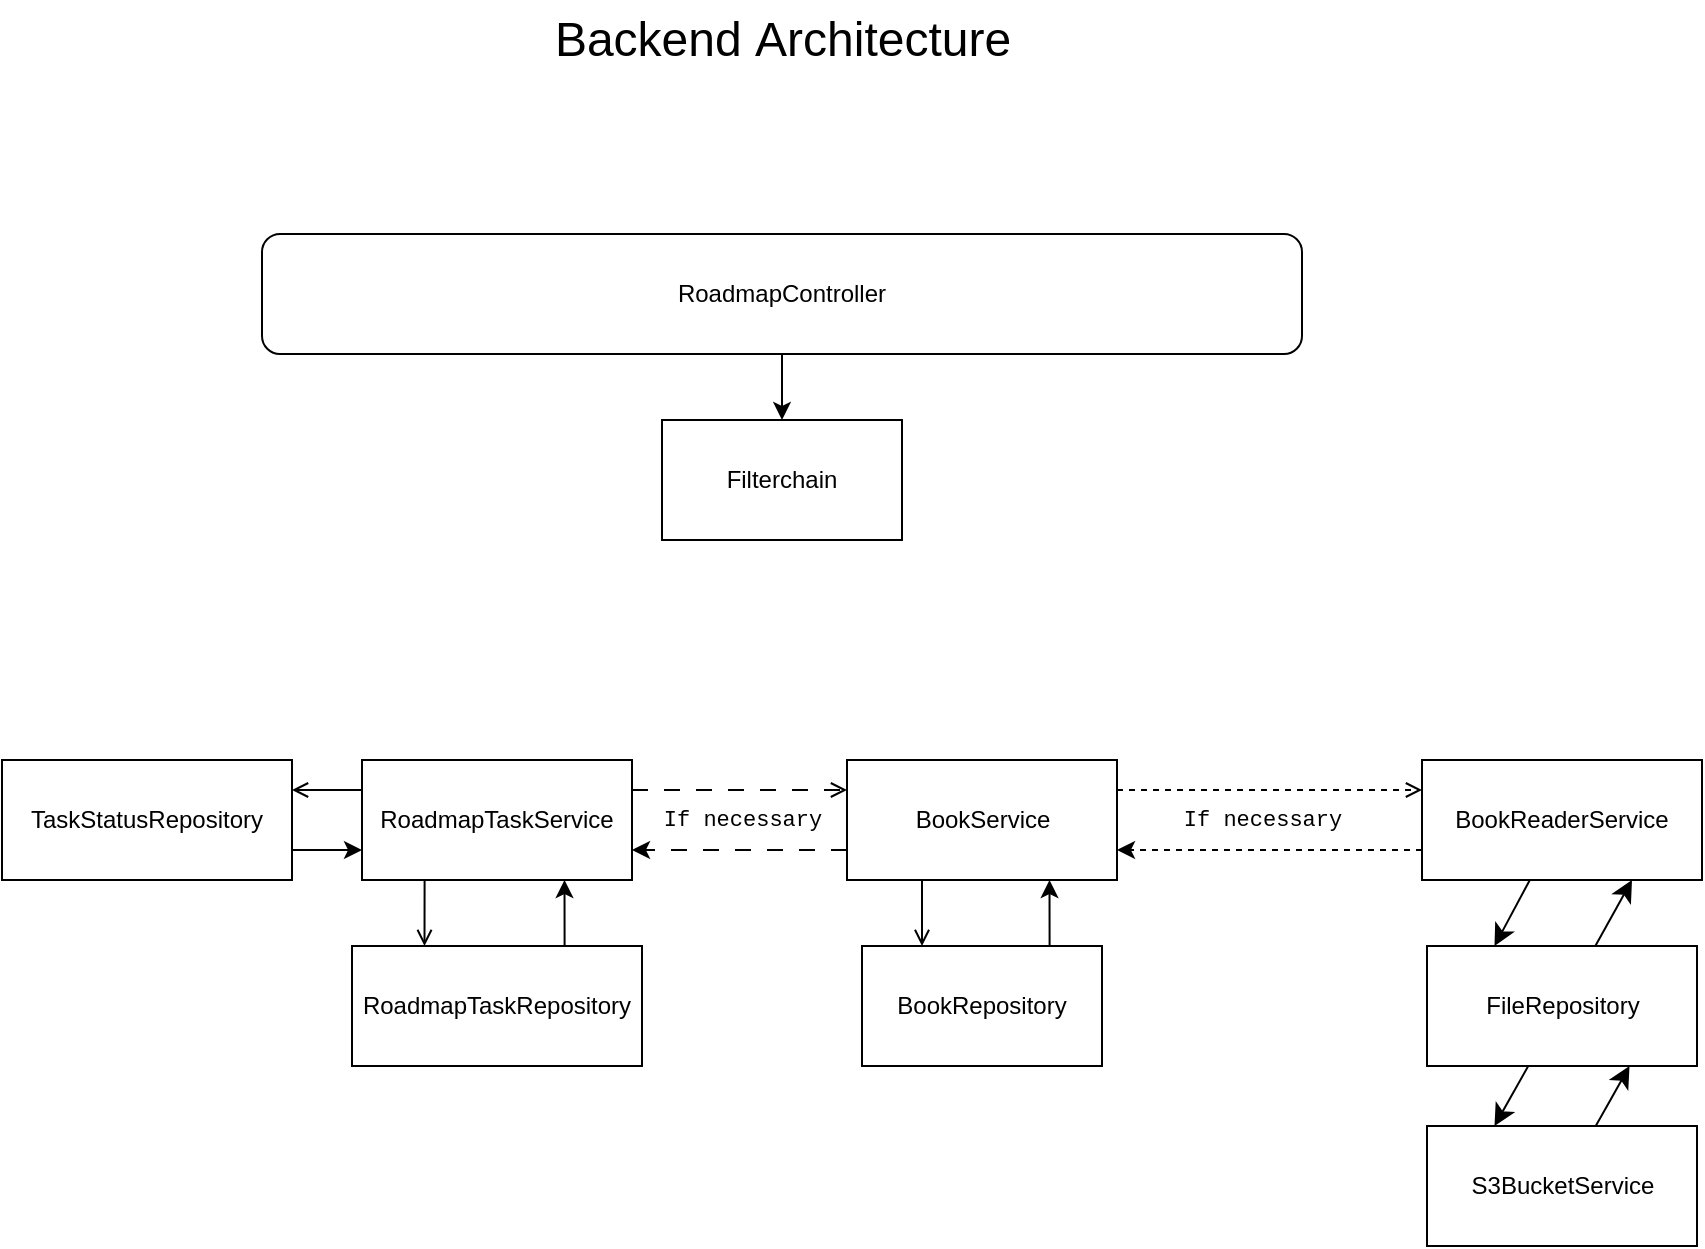 <mxfile version="24.7.12" pages="2">
  <diagram name="Страница — 1" id="7qczHhH6JkZ31Ca4RmtT">
    <mxGraphModel dx="2086" dy="662" grid="1" gridSize="10" guides="1" tooltips="1" connect="1" arrows="1" fold="1" page="1" pageScale="1" pageWidth="827" pageHeight="1169" math="0" shadow="0">
      <root>
        <mxCell id="0" />
        <mxCell id="1" parent="0" />
        <mxCell id="q1MNmd7Zdj2-ToPpEwLU-2" style="edgeStyle=orthogonalEdgeStyle;rounded=0;orthogonalLoop=1;jettySize=auto;html=1;" edge="1" parent="1" source="SKn-gwGTb66ZYDygB59r-1" target="q1MNmd7Zdj2-ToPpEwLU-1">
          <mxGeometry relative="1" as="geometry" />
        </mxCell>
        <mxCell id="SKn-gwGTb66ZYDygB59r-1" value="RoadmapController" style="rounded=1;whiteSpace=wrap;html=1;" parent="1" vertex="1">
          <mxGeometry x="-250" y="147" width="520" height="60" as="geometry" />
        </mxCell>
        <mxCell id="SKn-gwGTb66ZYDygB59r-2" value="&lt;font style=&quot;font-size: 24px;&quot;&gt;Backend&amp;nbsp;&lt;span style=&quot;background-color: initial;&quot;&gt;Architecture&lt;/span&gt;&lt;/font&gt;" style="text;html=1;align=center;verticalAlign=middle;resizable=0;points=[];autosize=1;strokeColor=none;fillColor=none;" parent="1" vertex="1">
          <mxGeometry x="-115" y="30" width="250" height="40" as="geometry" />
        </mxCell>
        <mxCell id="SKn-gwGTb66ZYDygB59r-28" style="edgeStyle=orthogonalEdgeStyle;rounded=0;orthogonalLoop=1;jettySize=auto;html=1;entryX=1;entryY=0.25;entryDx=0;entryDy=0;exitX=0;exitY=0.25;exitDx=0;exitDy=0;endArrow=open;endFill=0;" parent="1" source="SKn-gwGTb66ZYDygB59r-12" target="SKn-gwGTb66ZYDygB59r-27" edge="1">
          <mxGeometry relative="1" as="geometry" />
        </mxCell>
        <mxCell id="SKn-gwGTb66ZYDygB59r-29" style="edgeStyle=orthogonalEdgeStyle;rounded=0;orthogonalLoop=1;jettySize=auto;html=1;dashed=1;dashPattern=8 8;endArrow=open;endFill=0;exitX=1;exitY=0.25;exitDx=0;exitDy=0;entryX=0;entryY=0.25;entryDx=0;entryDy=0;" parent="1" source="SKn-gwGTb66ZYDygB59r-12" target="SKn-gwGTb66ZYDygB59r-21" edge="1">
          <mxGeometry relative="1" as="geometry" />
        </mxCell>
        <mxCell id="SKn-gwGTb66ZYDygB59r-41" value="If necessary" style="edgeLabel;html=1;align=center;verticalAlign=middle;resizable=0;points=[];fontStyle=0;fontFamily=Courier New;" parent="SKn-gwGTb66ZYDygB59r-29" vertex="1" connectable="0">
          <mxGeometry x="-0.103" y="2" relative="1" as="geometry">
            <mxPoint x="7" y="17" as="offset" />
          </mxGeometry>
        </mxCell>
        <mxCell id="SKn-gwGTb66ZYDygB59r-34" style="edgeStyle=orthogonalEdgeStyle;rounded=0;orthogonalLoop=1;jettySize=auto;html=1;entryX=0.25;entryY=0;entryDx=0;entryDy=0;exitX=0.25;exitY=1;exitDx=0;exitDy=0;endArrow=open;endFill=0;" parent="1" source="SKn-gwGTb66ZYDygB59r-12" target="SKn-gwGTb66ZYDygB59r-16" edge="1">
          <mxGeometry relative="1" as="geometry" />
        </mxCell>
        <mxCell id="SKn-gwGTb66ZYDygB59r-12" value="RoadmapTaskService" style="rounded=0;whiteSpace=wrap;html=1;" parent="1" vertex="1">
          <mxGeometry x="-200" y="410" width="135" height="60" as="geometry" />
        </mxCell>
        <mxCell id="SKn-gwGTb66ZYDygB59r-38" style="edgeStyle=orthogonalEdgeStyle;rounded=0;orthogonalLoop=1;jettySize=auto;html=1;entryX=1;entryY=0.75;entryDx=0;entryDy=0;exitX=0;exitY=0.75;exitDx=0;exitDy=0;dashed=1;" parent="1" source="SKn-gwGTb66ZYDygB59r-13" target="SKn-gwGTb66ZYDygB59r-21" edge="1">
          <mxGeometry relative="1" as="geometry" />
        </mxCell>
        <mxCell id="Wfcfq7gF8sq2IdlVkqxE-4" style="edgeStyle=none;curved=1;rounded=0;orthogonalLoop=1;jettySize=auto;html=1;entryX=0.25;entryY=0;entryDx=0;entryDy=0;fontSize=12;startSize=8;endSize=8;" parent="1" source="SKn-gwGTb66ZYDygB59r-13" target="Wfcfq7gF8sq2IdlVkqxE-1" edge="1">
          <mxGeometry relative="1" as="geometry" />
        </mxCell>
        <mxCell id="SKn-gwGTb66ZYDygB59r-13" value="BookReaderService" style="rounded=0;whiteSpace=wrap;html=1;" parent="1" vertex="1">
          <mxGeometry x="330" y="410" width="140" height="60" as="geometry" />
        </mxCell>
        <mxCell id="Wfcfq7gF8sq2IdlVkqxE-6" style="edgeStyle=none;curved=1;rounded=0;orthogonalLoop=1;jettySize=auto;html=1;entryX=0.75;entryY=1;entryDx=0;entryDy=0;fontSize=12;startSize=8;endSize=8;" parent="1" source="SKn-gwGTb66ZYDygB59r-14" target="Wfcfq7gF8sq2IdlVkqxE-1" edge="1">
          <mxGeometry relative="1" as="geometry" />
        </mxCell>
        <mxCell id="SKn-gwGTb66ZYDygB59r-14" value="S3BucketService" style="rounded=0;whiteSpace=wrap;html=1;" parent="1" vertex="1">
          <mxGeometry x="332.5" y="593" width="135" height="60" as="geometry" />
        </mxCell>
        <mxCell id="SKn-gwGTb66ZYDygB59r-35" style="edgeStyle=orthogonalEdgeStyle;rounded=0;orthogonalLoop=1;jettySize=auto;html=1;entryX=0.75;entryY=1;entryDx=0;entryDy=0;exitX=0.75;exitY=0;exitDx=0;exitDy=0;" parent="1" source="SKn-gwGTb66ZYDygB59r-16" target="SKn-gwGTb66ZYDygB59r-12" edge="1">
          <mxGeometry relative="1" as="geometry" />
        </mxCell>
        <mxCell id="SKn-gwGTb66ZYDygB59r-16" value="RoadmapTaskRepository" style="rounded=0;whiteSpace=wrap;html=1;" parent="1" vertex="1">
          <mxGeometry x="-205" y="503" width="145" height="60" as="geometry" />
        </mxCell>
        <mxCell id="SKn-gwGTb66ZYDygB59r-32" style="edgeStyle=orthogonalEdgeStyle;rounded=0;orthogonalLoop=1;jettySize=auto;html=1;entryX=0.75;entryY=1;entryDx=0;entryDy=0;exitX=0.75;exitY=0;exitDx=0;exitDy=0;" parent="1" source="SKn-gwGTb66ZYDygB59r-17" target="SKn-gwGTb66ZYDygB59r-21" edge="1">
          <mxGeometry relative="1" as="geometry" />
        </mxCell>
        <mxCell id="SKn-gwGTb66ZYDygB59r-17" value="BookRepository" style="rounded=0;whiteSpace=wrap;html=1;" parent="1" vertex="1">
          <mxGeometry x="50" y="503" width="120" height="60" as="geometry" />
        </mxCell>
        <mxCell id="SKn-gwGTb66ZYDygB59r-24" style="edgeStyle=orthogonalEdgeStyle;rounded=0;orthogonalLoop=1;jettySize=auto;html=1;entryX=0.25;entryY=0;entryDx=0;entryDy=0;exitX=0.25;exitY=1;exitDx=0;exitDy=0;endArrow=open;endFill=0;" parent="1" source="SKn-gwGTb66ZYDygB59r-21" target="SKn-gwGTb66ZYDygB59r-17" edge="1">
          <mxGeometry relative="1" as="geometry" />
        </mxCell>
        <mxCell id="SKn-gwGTb66ZYDygB59r-30" style="edgeStyle=orthogonalEdgeStyle;rounded=0;orthogonalLoop=1;jettySize=auto;html=1;entryX=1;entryY=0.75;entryDx=0;entryDy=0;exitX=0;exitY=0.75;exitDx=0;exitDy=0;dashed=1;dashPattern=8 8;" parent="1" source="SKn-gwGTb66ZYDygB59r-21" target="SKn-gwGTb66ZYDygB59r-12" edge="1">
          <mxGeometry relative="1" as="geometry" />
        </mxCell>
        <mxCell id="SKn-gwGTb66ZYDygB59r-37" style="edgeStyle=orthogonalEdgeStyle;rounded=0;orthogonalLoop=1;jettySize=auto;html=1;entryX=0;entryY=0.25;entryDx=0;entryDy=0;exitX=1;exitY=0.25;exitDx=0;exitDy=0;dashed=1;endArrow=open;endFill=0;" parent="1" source="SKn-gwGTb66ZYDygB59r-21" target="SKn-gwGTb66ZYDygB59r-13" edge="1">
          <mxGeometry relative="1" as="geometry" />
        </mxCell>
        <mxCell id="SKn-gwGTb66ZYDygB59r-40" value="If necessary" style="edgeLabel;html=1;align=center;verticalAlign=middle;resizable=0;points=[];fontFamily=Courier New;" parent="SKn-gwGTb66ZYDygB59r-37" vertex="1" connectable="0">
          <mxGeometry x="-0.344" y="3" relative="1" as="geometry">
            <mxPoint x="22" y="18" as="offset" />
          </mxGeometry>
        </mxCell>
        <mxCell id="SKn-gwGTb66ZYDygB59r-21" value="BookService" style="rounded=0;whiteSpace=wrap;html=1;" parent="1" vertex="1">
          <mxGeometry x="42.5" y="410" width="135" height="60" as="geometry" />
        </mxCell>
        <mxCell id="SKn-gwGTb66ZYDygB59r-36" style="edgeStyle=orthogonalEdgeStyle;rounded=0;orthogonalLoop=1;jettySize=auto;html=1;entryX=0;entryY=0.75;entryDx=0;entryDy=0;exitX=1;exitY=0.75;exitDx=0;exitDy=0;" parent="1" source="SKn-gwGTb66ZYDygB59r-27" target="SKn-gwGTb66ZYDygB59r-12" edge="1">
          <mxGeometry relative="1" as="geometry" />
        </mxCell>
        <mxCell id="SKn-gwGTb66ZYDygB59r-27" value="TaskStatusRepository" style="rounded=0;whiteSpace=wrap;html=1;" parent="1" vertex="1">
          <mxGeometry x="-380" y="410" width="145" height="60" as="geometry" />
        </mxCell>
        <mxCell id="Wfcfq7gF8sq2IdlVkqxE-3" style="edgeStyle=none;curved=1;rounded=0;orthogonalLoop=1;jettySize=auto;html=1;entryX=0.75;entryY=1;entryDx=0;entryDy=0;fontSize=12;startSize=8;endSize=8;" parent="1" source="Wfcfq7gF8sq2IdlVkqxE-1" target="SKn-gwGTb66ZYDygB59r-13" edge="1">
          <mxGeometry relative="1" as="geometry" />
        </mxCell>
        <mxCell id="Wfcfq7gF8sq2IdlVkqxE-5" style="edgeStyle=none;curved=1;rounded=0;orthogonalLoop=1;jettySize=auto;html=1;entryX=0.25;entryY=0;entryDx=0;entryDy=0;fontSize=12;startSize=8;endSize=8;" parent="1" source="Wfcfq7gF8sq2IdlVkqxE-1" target="SKn-gwGTb66ZYDygB59r-14" edge="1">
          <mxGeometry relative="1" as="geometry" />
        </mxCell>
        <mxCell id="Wfcfq7gF8sq2IdlVkqxE-1" value="FileRepository" style="rounded=0;whiteSpace=wrap;html=1;" parent="1" vertex="1">
          <mxGeometry x="332.5" y="503" width="135" height="60" as="geometry" />
        </mxCell>
        <mxCell id="q1MNmd7Zdj2-ToPpEwLU-1" value="Filterchain" style="whiteSpace=wrap;html=1;" vertex="1" parent="1">
          <mxGeometry x="-50" y="240" width="120" height="60" as="geometry" />
        </mxCell>
      </root>
    </mxGraphModel>
  </diagram>
  <diagram id="F4hBrq6v-PZ3XA5gkhcl" name="Страница — 2">
    <mxGraphModel dx="1659" dy="1512" grid="0" gridSize="10" guides="1" tooltips="1" connect="1" arrows="1" fold="1" page="0" pageScale="1" pageWidth="827" pageHeight="1169" math="0" shadow="0">
      <root>
        <mxCell id="0" />
        <mxCell id="1" parent="0" />
        <mxCell id="G7MFKoxfr_CzWJim7teF-100" value="task_statuses" style="swimlane;fontStyle=0;childLayout=stackLayout;horizontal=1;startSize=26;horizontalStack=0;resizeParent=1;resizeParentMax=0;resizeLast=0;collapsible=1;marginBottom=0;align=center;fontSize=14;" vertex="1" parent="1">
          <mxGeometry x="268" y="-193" width="160" height="86" as="geometry" />
        </mxCell>
        <mxCell id="G7MFKoxfr_CzWJim7teF-101" value="id" style="text;strokeColor=none;fillColor=none;spacingLeft=4;spacingRight=4;overflow=hidden;rotatable=0;points=[[0,0.5],[1,0.5]];portConstraint=eastwest;fontSize=12;whiteSpace=wrap;html=1;" vertex="1" parent="G7MFKoxfr_CzWJim7teF-100">
          <mxGeometry y="26" width="160" height="30" as="geometry" />
        </mxCell>
        <mxCell id="G7MFKoxfr_CzWJim7teF-102" value="name" style="text;strokeColor=none;fillColor=none;spacingLeft=4;spacingRight=4;overflow=hidden;rotatable=0;points=[[0,0.5],[1,0.5]];portConstraint=eastwest;fontSize=12;whiteSpace=wrap;html=1;" vertex="1" parent="G7MFKoxfr_CzWJim7teF-100">
          <mxGeometry y="56" width="160" height="30" as="geometry" />
        </mxCell>
        <mxCell id="G7MFKoxfr_CzWJim7teF-104" value="roadmap_tasks" style="swimlane;fontStyle=0;childLayout=stackLayout;horizontal=1;startSize=26;horizontalStack=0;resizeParent=1;resizeParentMax=0;resizeLast=0;collapsible=1;marginBottom=0;align=center;fontSize=14;" vertex="1" parent="1">
          <mxGeometry x="36" y="-410" width="160" height="176" as="geometry" />
        </mxCell>
        <mxCell id="G7MFKoxfr_CzWJim7teF-105" value="id" style="text;strokeColor=none;fillColor=none;spacingLeft=4;spacingRight=4;overflow=hidden;rotatable=0;points=[[0,0.5],[1,0.5]];portConstraint=eastwest;fontSize=12;whiteSpace=wrap;html=1;" vertex="1" parent="G7MFKoxfr_CzWJim7teF-104">
          <mxGeometry y="26" width="160" height="30" as="geometry" />
        </mxCell>
        <mxCell id="G7MFKoxfr_CzWJim7teF-106" value="name" style="text;strokeColor=none;fillColor=none;spacingLeft=4;spacingRight=4;overflow=hidden;rotatable=0;points=[[0,0.5],[1,0.5]];portConstraint=eastwest;fontSize=12;whiteSpace=wrap;html=1;" vertex="1" parent="G7MFKoxfr_CzWJim7teF-104">
          <mxGeometry y="56" width="160" height="30" as="geometry" />
        </mxCell>
        <mxCell id="G7MFKoxfr_CzWJim7teF-107" value="description" style="text;strokeColor=none;fillColor=none;spacingLeft=4;spacingRight=4;overflow=hidden;rotatable=0;points=[[0,0.5],[1,0.5]];portConstraint=eastwest;fontSize=12;whiteSpace=wrap;html=1;" vertex="1" parent="G7MFKoxfr_CzWJim7teF-104">
          <mxGeometry y="86" width="160" height="30" as="geometry" />
        </mxCell>
        <mxCell id="G7MFKoxfr_CzWJim7teF-108" value="priority" style="text;strokeColor=none;fillColor=none;spacingLeft=4;spacingRight=4;overflow=hidden;rotatable=0;points=[[0,0.5],[1,0.5]];portConstraint=eastwest;fontSize=12;whiteSpace=wrap;html=1;" vertex="1" parent="G7MFKoxfr_CzWJim7teF-104">
          <mxGeometry y="116" width="160" height="30" as="geometry" />
        </mxCell>
        <mxCell id="G7MFKoxfr_CzWJim7teF-109" value="status" style="text;strokeColor=none;fillColor=none;spacingLeft=4;spacingRight=4;overflow=hidden;rotatable=0;points=[[0,0.5],[1,0.5]];portConstraint=eastwest;fontSize=12;whiteSpace=wrap;html=1;" vertex="1" parent="G7MFKoxfr_CzWJim7teF-104">
          <mxGeometry y="146" width="160" height="30" as="geometry" />
        </mxCell>
        <mxCell id="G7MFKoxfr_CzWJim7teF-110" value="" style="edgeStyle=entityRelationEdgeStyle;fontSize=12;html=1;endArrow=ERmandOne;startArrow=ERmandOne;rounded=0;startSize=8;endSize=8;curved=1;entryX=0;entryY=0.5;entryDx=0;entryDy=0;" edge="1" parent="1" source="G7MFKoxfr_CzWJim7teF-109" target="G7MFKoxfr_CzWJim7teF-101">
          <mxGeometry width="100" height="100" relative="1" as="geometry">
            <mxPoint x="107" y="31" as="sourcePoint" />
            <mxPoint x="207" y="-69" as="targetPoint" />
          </mxGeometry>
        </mxCell>
        <mxCell id="G7MFKoxfr_CzWJim7teF-112" value="books" style="swimlane;fontStyle=0;childLayout=stackLayout;horizontal=1;startSize=26;horizontalStack=0;resizeParent=1;resizeParentMax=0;resizeLast=0;collapsible=1;marginBottom=0;align=center;fontSize=14;" vertex="1" parent="1">
          <mxGeometry x="-253" y="-188" width="160" height="146" as="geometry" />
        </mxCell>
        <mxCell id="G7MFKoxfr_CzWJim7teF-113" value="PK | id" style="text;strokeColor=none;fillColor=none;spacingLeft=4;spacingRight=4;overflow=hidden;rotatable=0;points=[[0,0.5],[1,0.5]];portConstraint=eastwest;fontSize=12;whiteSpace=wrap;html=1;" vertex="1" parent="G7MFKoxfr_CzWJim7teF-112">
          <mxGeometry y="26" width="160" height="30" as="geometry" />
        </mxCell>
        <mxCell id="G7MFKoxfr_CzWJim7teF-114" value="name" style="text;strokeColor=none;fillColor=none;spacingLeft=4;spacingRight=4;overflow=hidden;rotatable=0;points=[[0,0.5],[1,0.5]];portConstraint=eastwest;fontSize=12;whiteSpace=wrap;html=1;" vertex="1" parent="G7MFKoxfr_CzWJim7teF-112">
          <mxGeometry y="56" width="160" height="30" as="geometry" />
        </mxCell>
        <mxCell id="G7MFKoxfr_CzWJim7teF-116" value="author" style="text;strokeColor=none;fillColor=none;spacingLeft=4;spacingRight=4;overflow=hidden;rotatable=0;points=[[0,0.5],[1,0.5]];portConstraint=eastwest;fontSize=12;whiteSpace=wrap;html=1;" vertex="1" parent="G7MFKoxfr_CzWJim7teF-112">
          <mxGeometry y="86" width="160" height="30" as="geometry" />
        </mxCell>
        <mxCell id="G7MFKoxfr_CzWJim7teF-117" value="FK | file_id" style="text;strokeColor=none;fillColor=none;spacingLeft=4;spacingRight=4;overflow=hidden;rotatable=0;points=[[0,0.5],[1,0.5]];portConstraint=eastwest;fontSize=12;whiteSpace=wrap;html=1;" vertex="1" parent="G7MFKoxfr_CzWJim7teF-112">
          <mxGeometry y="116" width="160" height="30" as="geometry" />
        </mxCell>
        <mxCell id="G7MFKoxfr_CzWJim7teF-119" value="files" style="swimlane;fontStyle=0;childLayout=stackLayout;horizontal=1;startSize=26;horizontalStack=0;resizeParent=1;resizeParentMax=0;resizeLast=0;collapsible=1;marginBottom=0;align=center;fontSize=14;" vertex="1" parent="1">
          <mxGeometry x="11" y="-27" width="160" height="86" as="geometry" />
        </mxCell>
        <mxCell id="G7MFKoxfr_CzWJim7teF-120" value="id" style="text;strokeColor=none;fillColor=none;spacingLeft=4;spacingRight=4;overflow=hidden;rotatable=0;points=[[0,0.5],[1,0.5]];portConstraint=eastwest;fontSize=12;whiteSpace=wrap;html=1;" vertex="1" parent="G7MFKoxfr_CzWJim7teF-119">
          <mxGeometry y="26" width="160" height="30" as="geometry" />
        </mxCell>
        <mxCell id="G7MFKoxfr_CzWJim7teF-121" value="path" style="text;strokeColor=none;fillColor=none;spacingLeft=4;spacingRight=4;overflow=hidden;rotatable=0;points=[[0,0.5],[1,0.5]];portConstraint=eastwest;fontSize=12;whiteSpace=wrap;html=1;" vertex="1" parent="G7MFKoxfr_CzWJim7teF-119">
          <mxGeometry y="56" width="160" height="30" as="geometry" />
        </mxCell>
        <mxCell id="G7MFKoxfr_CzWJim7teF-123" value="" style="edgeStyle=entityRelationEdgeStyle;fontSize=12;html=1;endArrow=ERoneToMany;startArrow=ERmandOne;rounded=0;startSize=8;endSize=8;curved=1;" edge="1" parent="1" source="G7MFKoxfr_CzWJim7teF-117" target="G7MFKoxfr_CzWJim7teF-120">
          <mxGeometry width="100" height="100" relative="1" as="geometry">
            <mxPoint x="107" y="-59" as="sourcePoint" />
            <mxPoint x="207" y="-159" as="targetPoint" />
          </mxGeometry>
        </mxCell>
      </root>
    </mxGraphModel>
  </diagram>
</mxfile>
